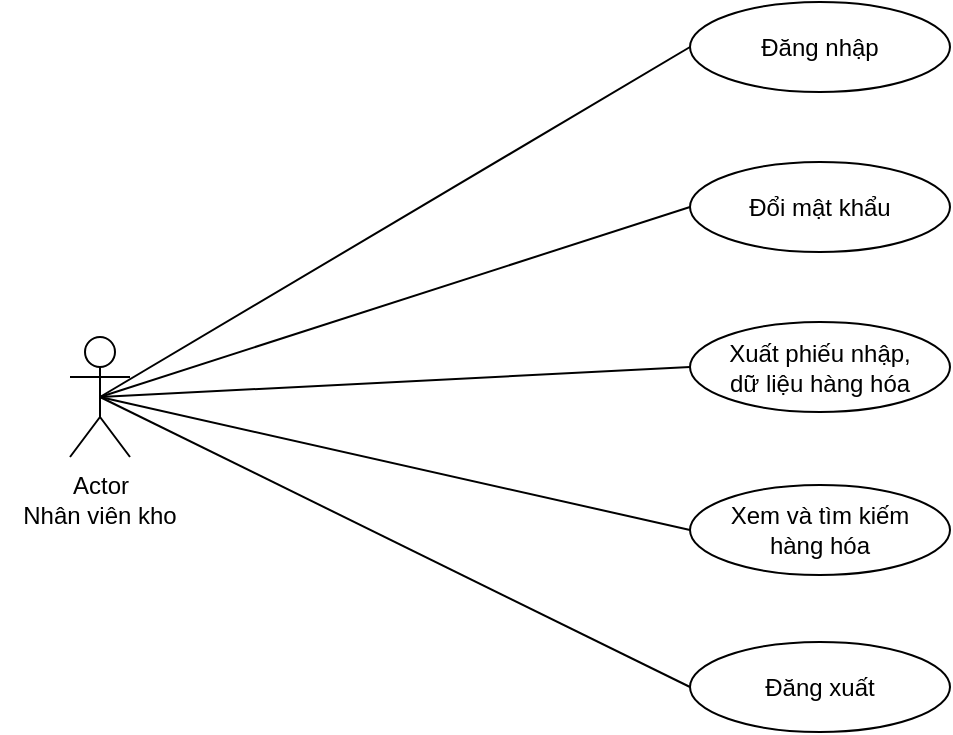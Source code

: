 <mxfile version="24.4.3" type="github">
  <diagram id="C5RBs43oDa-KdzZeNtuy" name="Page-1">
    <mxGraphModel dx="872" dy="473" grid="1" gridSize="10" guides="1" tooltips="1" connect="1" arrows="1" fold="1" page="1" pageScale="1" pageWidth="827" pageHeight="1169" math="0" shadow="0">
      <root>
        <mxCell id="WIyWlLk6GJQsqaUBKTNV-0" />
        <mxCell id="WIyWlLk6GJQsqaUBKTNV-1" parent="WIyWlLk6GJQsqaUBKTNV-0" />
        <UserObject label="Actor" tooltip="" id="6XuOz8T_ux7vXi8ncifP-0">
          <mxCell style="shape=umlActor;verticalLabelPosition=bottom;verticalAlign=top;html=1;outlineConnect=0;direction=east;fontFamily=Helvetica;labelPadding=0;" vertex="1" parent="WIyWlLk6GJQsqaUBKTNV-1">
            <mxGeometry x="211" y="527.5" width="30" height="60" as="geometry" />
          </mxCell>
        </UserObject>
        <mxCell id="6XuOz8T_ux7vXi8ncifP-1" value="Nhân viên kho" style="text;html=1;align=center;verticalAlign=middle;whiteSpace=wrap;rounded=0;" vertex="1" parent="WIyWlLk6GJQsqaUBKTNV-1">
          <mxGeometry x="176" y="601.5" width="100" height="30" as="geometry" />
        </mxCell>
        <mxCell id="6XuOz8T_ux7vXi8ncifP-2" value="" style="ellipse;whiteSpace=wrap;html=1;" vertex="1" parent="WIyWlLk6GJQsqaUBKTNV-1">
          <mxGeometry x="521" y="360" width="130" height="45" as="geometry" />
        </mxCell>
        <mxCell id="6XuOz8T_ux7vXi8ncifP-3" value="Đăng nhập" style="text;html=1;align=center;verticalAlign=middle;whiteSpace=wrap;rounded=0;" vertex="1" parent="WIyWlLk6GJQsqaUBKTNV-1">
          <mxGeometry x="526" y="367.5" width="120" height="30" as="geometry" />
        </mxCell>
        <mxCell id="6XuOz8T_ux7vXi8ncifP-4" value="" style="ellipse;whiteSpace=wrap;html=1;" vertex="1" parent="WIyWlLk6GJQsqaUBKTNV-1">
          <mxGeometry x="521" y="440" width="130" height="45" as="geometry" />
        </mxCell>
        <mxCell id="6XuOz8T_ux7vXi8ncifP-5" value="Đổi mật khẩu" style="text;html=1;align=center;verticalAlign=middle;whiteSpace=wrap;rounded=0;" vertex="1" parent="WIyWlLk6GJQsqaUBKTNV-1">
          <mxGeometry x="526" y="447.5" width="120" height="30" as="geometry" />
        </mxCell>
        <mxCell id="6XuOz8T_ux7vXi8ncifP-10" value="" style="ellipse;whiteSpace=wrap;html=1;" vertex="1" parent="WIyWlLk6GJQsqaUBKTNV-1">
          <mxGeometry x="521" y="520" width="130" height="45" as="geometry" />
        </mxCell>
        <mxCell id="6XuOz8T_ux7vXi8ncifP-11" value="Xuất phiếu nhập,&lt;div&gt;dữ liệu hàng hóa&lt;/div&gt;" style="text;html=1;align=center;verticalAlign=middle;whiteSpace=wrap;rounded=0;" vertex="1" parent="WIyWlLk6GJQsqaUBKTNV-1">
          <mxGeometry x="526" y="527.5" width="120" height="30" as="geometry" />
        </mxCell>
        <mxCell id="6XuOz8T_ux7vXi8ncifP-12" value="" style="ellipse;whiteSpace=wrap;html=1;" vertex="1" parent="WIyWlLk6GJQsqaUBKTNV-1">
          <mxGeometry x="521" y="601.5" width="130" height="45" as="geometry" />
        </mxCell>
        <mxCell id="6XuOz8T_ux7vXi8ncifP-13" value="Xem và tìm kiếm&lt;div&gt;hàng hóa&lt;/div&gt;" style="text;html=1;align=center;verticalAlign=middle;whiteSpace=wrap;rounded=0;" vertex="1" parent="WIyWlLk6GJQsqaUBKTNV-1">
          <mxGeometry x="526" y="609" width="120" height="30" as="geometry" />
        </mxCell>
        <mxCell id="6XuOz8T_ux7vXi8ncifP-16" value="" style="ellipse;whiteSpace=wrap;html=1;" vertex="1" parent="WIyWlLk6GJQsqaUBKTNV-1">
          <mxGeometry x="521" y="680" width="130" height="45" as="geometry" />
        </mxCell>
        <mxCell id="6XuOz8T_ux7vXi8ncifP-17" value="Đăng xuất" style="text;html=1;align=center;verticalAlign=middle;whiteSpace=wrap;rounded=0;" vertex="1" parent="WIyWlLk6GJQsqaUBKTNV-1">
          <mxGeometry x="526" y="687.5" width="120" height="30" as="geometry" />
        </mxCell>
        <mxCell id="6XuOz8T_ux7vXi8ncifP-18" value="" style="endArrow=none;html=1;rounded=0;exitX=0.5;exitY=0.5;exitDx=0;exitDy=0;exitPerimeter=0;entryX=0;entryY=0.5;entryDx=0;entryDy=0;" edge="1" parent="WIyWlLk6GJQsqaUBKTNV-1" source="6XuOz8T_ux7vXi8ncifP-0" target="6XuOz8T_ux7vXi8ncifP-2">
          <mxGeometry width="50" height="50" relative="1" as="geometry">
            <mxPoint x="231" y="460" as="sourcePoint" />
            <mxPoint x="281" y="410" as="targetPoint" />
          </mxGeometry>
        </mxCell>
        <mxCell id="6XuOz8T_ux7vXi8ncifP-19" value="" style="endArrow=none;html=1;rounded=0;entryX=0;entryY=0.5;entryDx=0;entryDy=0;exitX=0.5;exitY=0.5;exitDx=0;exitDy=0;exitPerimeter=0;" edge="1" parent="WIyWlLk6GJQsqaUBKTNV-1" source="6XuOz8T_ux7vXi8ncifP-0" target="6XuOz8T_ux7vXi8ncifP-4">
          <mxGeometry width="50" height="50" relative="1" as="geometry">
            <mxPoint x="231" y="490" as="sourcePoint" />
            <mxPoint x="281" y="440" as="targetPoint" />
          </mxGeometry>
        </mxCell>
        <mxCell id="6XuOz8T_ux7vXi8ncifP-20" value="" style="endArrow=none;html=1;rounded=0;exitX=0.5;exitY=0.5;exitDx=0;exitDy=0;exitPerimeter=0;entryX=0;entryY=0.5;entryDx=0;entryDy=0;" edge="1" parent="WIyWlLk6GJQsqaUBKTNV-1" source="6XuOz8T_ux7vXi8ncifP-0" target="6XuOz8T_ux7vXi8ncifP-16">
          <mxGeometry width="50" height="50" relative="1" as="geometry">
            <mxPoint x="291" y="687.5" as="sourcePoint" />
            <mxPoint x="411" y="870" as="targetPoint" />
          </mxGeometry>
        </mxCell>
        <mxCell id="6XuOz8T_ux7vXi8ncifP-22" value="" style="endArrow=none;html=1;rounded=0;entryX=0;entryY=0.5;entryDx=0;entryDy=0;exitX=0.5;exitY=0.5;exitDx=0;exitDy=0;exitPerimeter=0;" edge="1" parent="WIyWlLk6GJQsqaUBKTNV-1" source="6XuOz8T_ux7vXi8ncifP-0" target="6XuOz8T_ux7vXi8ncifP-12">
          <mxGeometry width="50" height="50" relative="1" as="geometry">
            <mxPoint x="291" y="687.5" as="sourcePoint" />
            <mxPoint x="341" y="637.5" as="targetPoint" />
          </mxGeometry>
        </mxCell>
        <mxCell id="6XuOz8T_ux7vXi8ncifP-23" value="" style="endArrow=none;html=1;rounded=0;entryX=0;entryY=0.5;entryDx=0;entryDy=0;exitX=0.5;exitY=0.5;exitDx=0;exitDy=0;exitPerimeter=0;" edge="1" parent="WIyWlLk6GJQsqaUBKTNV-1" source="6XuOz8T_ux7vXi8ncifP-0" target="6XuOz8T_ux7vXi8ncifP-10">
          <mxGeometry width="50" height="50" relative="1" as="geometry">
            <mxPoint x="291" y="687.5" as="sourcePoint" />
            <mxPoint x="341" y="637.5" as="targetPoint" />
          </mxGeometry>
        </mxCell>
      </root>
    </mxGraphModel>
  </diagram>
</mxfile>
